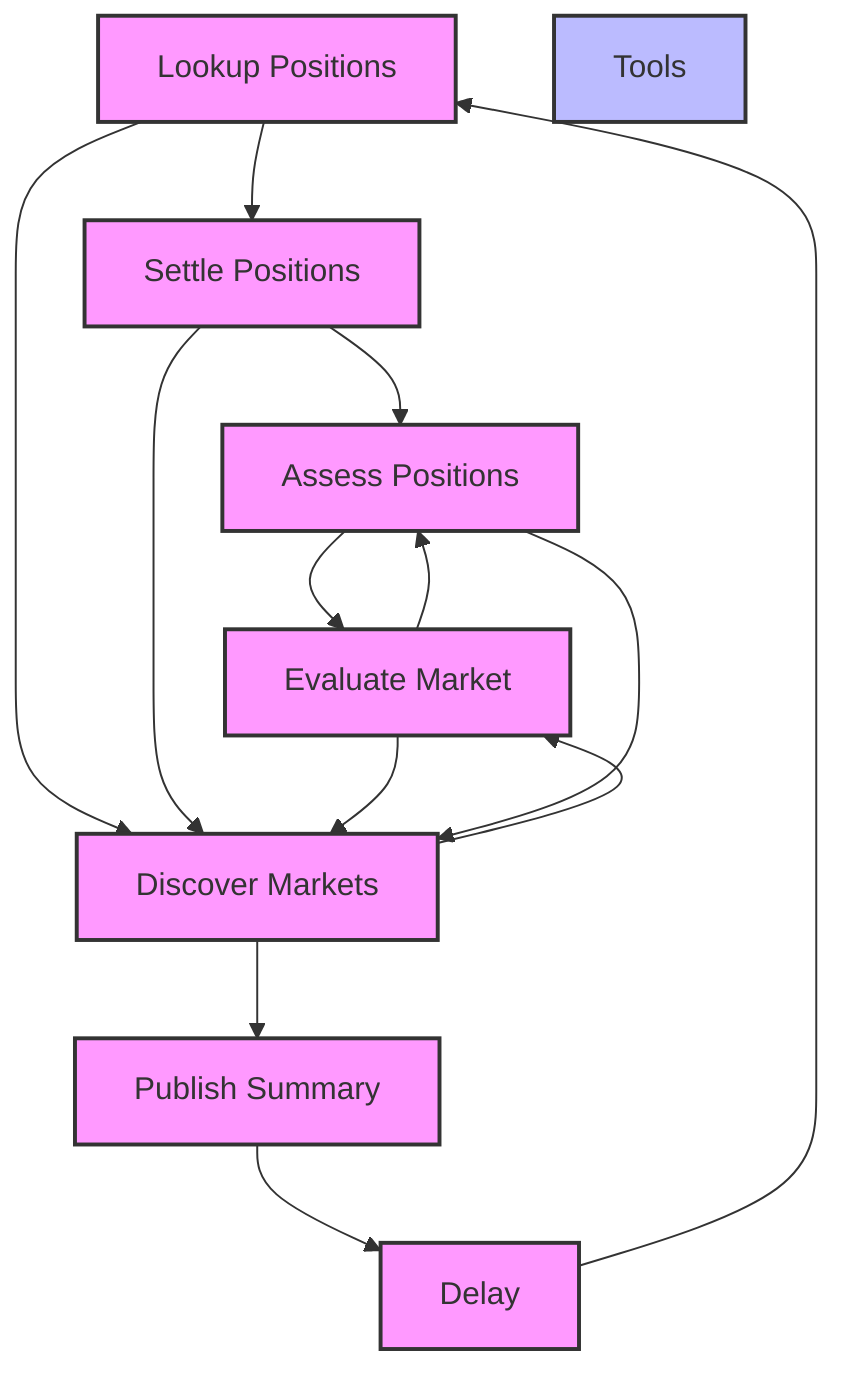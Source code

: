 graph TD;
  lookup[Lookup Positions]:::node;
  settle_positions[Settle Positions]:::node;
  assess_positions[Assess Positions]:::node;
  discover_markets[Discover Markets]:::node;
  evaluate_market[Evaluate Market]:::node;
  publish_summary[Publish Summary]:::node;
  delay[Delay]:::node;
  tools[Tools]:::tool;
  lookup --> settle_positions;
  lookup --> discover_markets;
  settle_positions --> assess_positions;
  settle_positions --> discover_markets;
  assess_positions --> evaluate_market;
  evaluate_market --> assess_positions;
  discover_markets --> evaluate_market;
  evaluate_market --> discover_markets;
  assess_positions --> discover_markets;
  discover_markets --> publish_summary;
  publish_summary --> delay;
  delay --> lookup;

classDef node fill:#f9f,stroke:#333,stroke-width:2px;
classDef tool fill:#bbf,stroke:#333,stroke-width:2px;